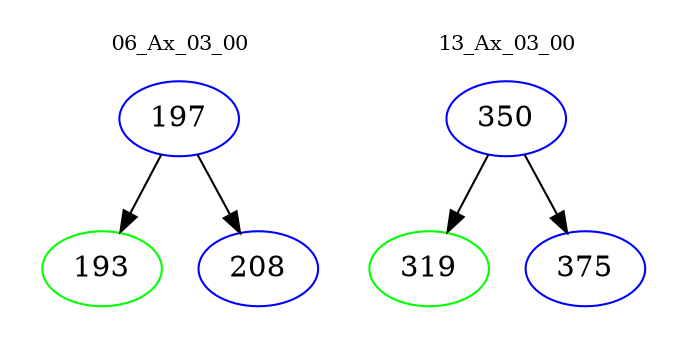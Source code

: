 digraph{
subgraph cluster_0 {
color = white
label = "06_Ax_03_00";
fontsize=10;
T0_197 [label="197", color="blue"]
T0_197 -> T0_193 [color="black"]
T0_193 [label="193", color="green"]
T0_197 -> T0_208 [color="black"]
T0_208 [label="208", color="blue"]
}
subgraph cluster_1 {
color = white
label = "13_Ax_03_00";
fontsize=10;
T1_350 [label="350", color="blue"]
T1_350 -> T1_319 [color="black"]
T1_319 [label="319", color="green"]
T1_350 -> T1_375 [color="black"]
T1_375 [label="375", color="blue"]
}
}
